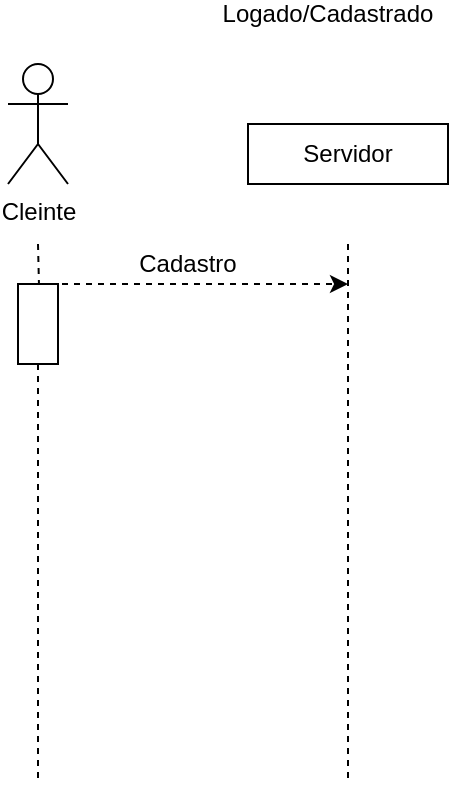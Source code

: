 <mxfile version="20.4.0" type="device"><diagram id="pFeWwD48IbqLTPQxRxib" name="Page-1"><mxGraphModel dx="785" dy="485" grid="1" gridSize="10" guides="1" tooltips="1" connect="1" arrows="1" fold="1" page="1" pageScale="1" pageWidth="850" pageHeight="1100" math="0" shadow="0"><root><mxCell id="0"/><mxCell id="1" parent="0"/><mxCell id="NeE8ZgkCPg7r_BFrgxT3-3" style="edgeStyle=orthogonalEdgeStyle;rounded=0;orthogonalLoop=1;jettySize=auto;html=1;dashed=1;strokeColor=none;startArrow=none;" edge="1" parent="1" source="NeE8ZgkCPg7r_BFrgxT3-5"><mxGeometry relative="1" as="geometry"><mxPoint x="225" y="410" as="targetPoint"/></mxGeometry></mxCell><mxCell id="NeE8ZgkCPg7r_BFrgxT3-4" style="edgeStyle=orthogonalEdgeStyle;rounded=0;orthogonalLoop=1;jettySize=auto;html=1;dashed=1;strokeColor=default;endArrow=none;endFill=0;startArrow=none;" edge="1" parent="1" source="NeE8ZgkCPg7r_BFrgxT3-5"><mxGeometry relative="1" as="geometry"><mxPoint x="225" y="420" as="targetPoint"/><mxPoint x="225" y="150" as="sourcePoint"/></mxGeometry></mxCell><mxCell id="NeE8ZgkCPg7r_BFrgxT3-1" value="Cleinte" style="shape=umlActor;verticalLabelPosition=bottom;verticalAlign=top;html=1;outlineConnect=0;" vertex="1" parent="1"><mxGeometry x="210" y="60" width="30" height="60" as="geometry"/></mxCell><mxCell id="NeE8ZgkCPg7r_BFrgxT3-6" value="" style="edgeStyle=orthogonalEdgeStyle;rounded=0;orthogonalLoop=1;jettySize=auto;html=1;dashed=1;strokeColor=default;endArrow=none;endFill=0;" edge="1" parent="1" target="NeE8ZgkCPg7r_BFrgxT3-5"><mxGeometry relative="1" as="geometry"><mxPoint x="225" y="420" as="targetPoint"/><mxPoint x="225" y="150" as="sourcePoint"/></mxGeometry></mxCell><mxCell id="NeE8ZgkCPg7r_BFrgxT3-5" value="" style="rounded=0;whiteSpace=wrap;html=1;" vertex="1" parent="1"><mxGeometry x="215" y="170" width="20" height="40" as="geometry"/></mxCell><mxCell id="NeE8ZgkCPg7r_BFrgxT3-7" value="" style="edgeStyle=orthogonalEdgeStyle;rounded=0;orthogonalLoop=1;jettySize=auto;html=1;dashed=1;strokeColor=none;endArrow=none;" edge="1" parent="1" source="NeE8ZgkCPg7r_BFrgxT3-1" target="NeE8ZgkCPg7r_BFrgxT3-5"><mxGeometry relative="1" as="geometry"><mxPoint x="225" y="410" as="targetPoint"/><mxPoint x="225" y="120" as="sourcePoint"/></mxGeometry></mxCell><mxCell id="NeE8ZgkCPg7r_BFrgxT3-8" value="Servidor" style="rounded=0;whiteSpace=wrap;html=1;" vertex="1" parent="1"><mxGeometry x="330" y="90" width="100" height="30" as="geometry"/></mxCell><mxCell id="NeE8ZgkCPg7r_BFrgxT3-9" style="edgeStyle=orthogonalEdgeStyle;rounded=0;orthogonalLoop=1;jettySize=auto;html=1;dashed=1;strokeColor=default;endArrow=none;endFill=0;startArrow=none;" edge="1" parent="1"><mxGeometry relative="1" as="geometry"><mxPoint x="380" y="420" as="targetPoint"/><mxPoint x="380" y="150" as="sourcePoint"/></mxGeometry></mxCell><mxCell id="NeE8ZgkCPg7r_BFrgxT3-10" value="" style="endArrow=classic;html=1;rounded=0;dashed=1;strokeColor=default;exitX=0.5;exitY=0;exitDx=0;exitDy=0;" edge="1" parent="1" source="NeE8ZgkCPg7r_BFrgxT3-5"><mxGeometry width="50" height="50" relative="1" as="geometry"><mxPoint x="400" y="250" as="sourcePoint"/><mxPoint x="380" y="170" as="targetPoint"/></mxGeometry></mxCell><mxCell id="NeE8ZgkCPg7r_BFrgxT3-13" value="Cadastro" style="text;html=1;strokeColor=none;fillColor=none;align=center;verticalAlign=middle;whiteSpace=wrap;rounded=0;" vertex="1" parent="1"><mxGeometry x="255" y="150" width="90" height="20" as="geometry"/></mxCell><mxCell id="NeE8ZgkCPg7r_BFrgxT3-15" value="Logado/Cadastrado" style="text;html=1;strokeColor=none;fillColor=none;align=center;verticalAlign=middle;whiteSpace=wrap;rounded=0;" vertex="1" parent="1"><mxGeometry x="315" y="30" width="110" height="10" as="geometry"/></mxCell></root></mxGraphModel></diagram></mxfile>